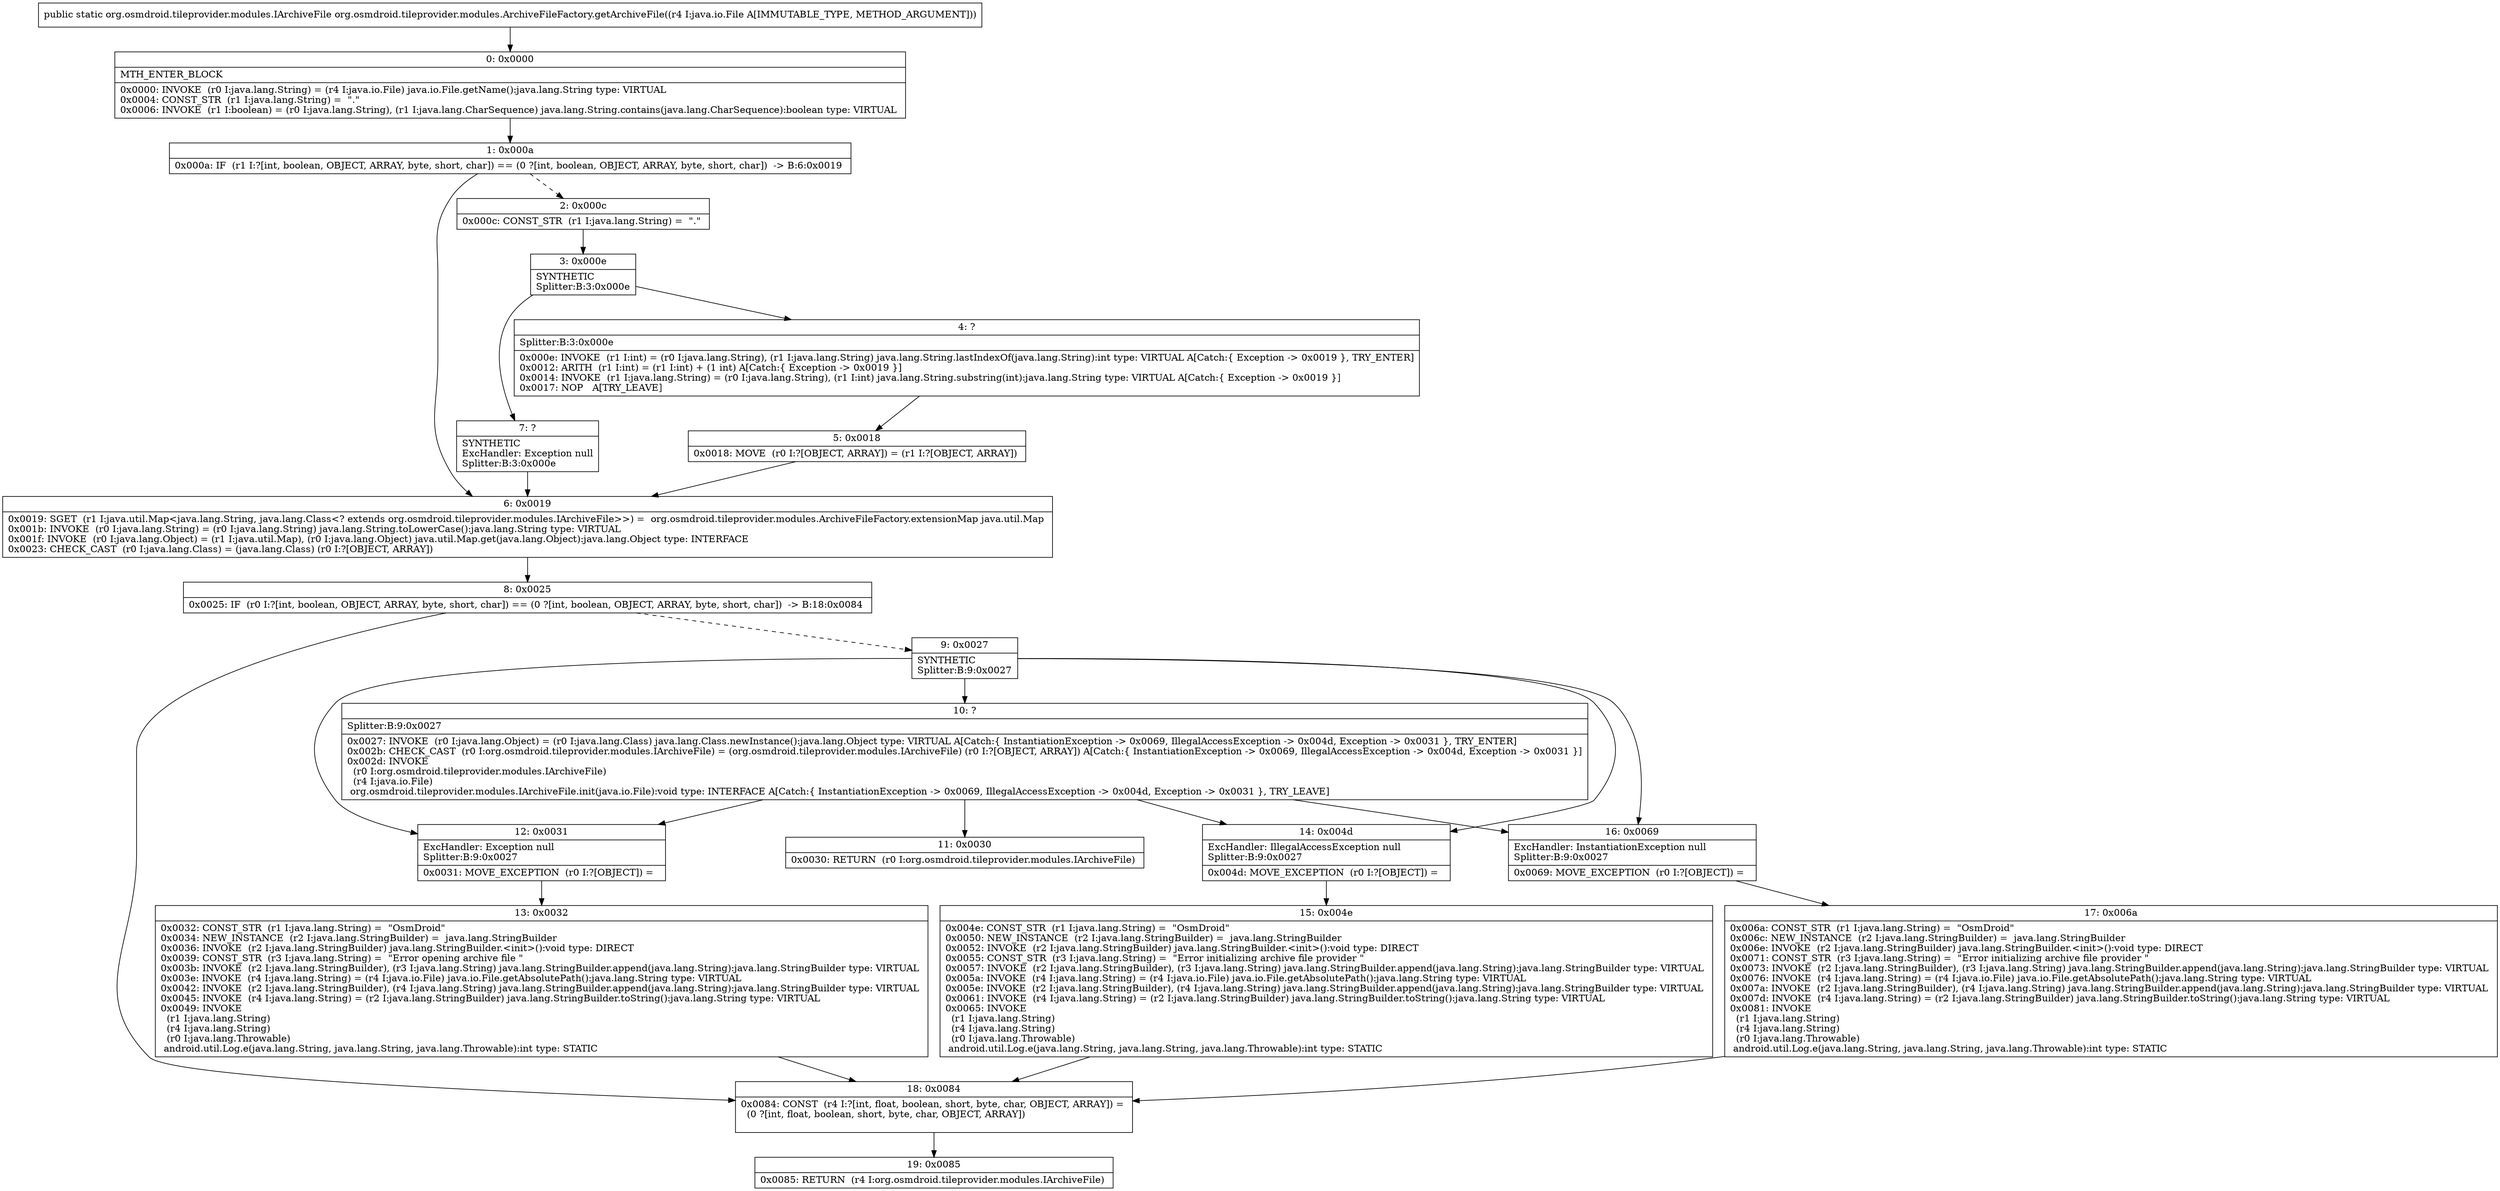 digraph "CFG fororg.osmdroid.tileprovider.modules.ArchiveFileFactory.getArchiveFile(Ljava\/io\/File;)Lorg\/osmdroid\/tileprovider\/modules\/IArchiveFile;" {
Node_0 [shape=record,label="{0\:\ 0x0000|MTH_ENTER_BLOCK\l|0x0000: INVOKE  (r0 I:java.lang.String) = (r4 I:java.io.File) java.io.File.getName():java.lang.String type: VIRTUAL \l0x0004: CONST_STR  (r1 I:java.lang.String) =  \".\" \l0x0006: INVOKE  (r1 I:boolean) = (r0 I:java.lang.String), (r1 I:java.lang.CharSequence) java.lang.String.contains(java.lang.CharSequence):boolean type: VIRTUAL \l}"];
Node_1 [shape=record,label="{1\:\ 0x000a|0x000a: IF  (r1 I:?[int, boolean, OBJECT, ARRAY, byte, short, char]) == (0 ?[int, boolean, OBJECT, ARRAY, byte, short, char])  \-\> B:6:0x0019 \l}"];
Node_2 [shape=record,label="{2\:\ 0x000c|0x000c: CONST_STR  (r1 I:java.lang.String) =  \".\" \l}"];
Node_3 [shape=record,label="{3\:\ 0x000e|SYNTHETIC\lSplitter:B:3:0x000e\l}"];
Node_4 [shape=record,label="{4\:\ ?|Splitter:B:3:0x000e\l|0x000e: INVOKE  (r1 I:int) = (r0 I:java.lang.String), (r1 I:java.lang.String) java.lang.String.lastIndexOf(java.lang.String):int type: VIRTUAL A[Catch:\{ Exception \-\> 0x0019 \}, TRY_ENTER]\l0x0012: ARITH  (r1 I:int) = (r1 I:int) + (1 int) A[Catch:\{ Exception \-\> 0x0019 \}]\l0x0014: INVOKE  (r1 I:java.lang.String) = (r0 I:java.lang.String), (r1 I:int) java.lang.String.substring(int):java.lang.String type: VIRTUAL A[Catch:\{ Exception \-\> 0x0019 \}]\l0x0017: NOP   A[TRY_LEAVE]\l}"];
Node_5 [shape=record,label="{5\:\ 0x0018|0x0018: MOVE  (r0 I:?[OBJECT, ARRAY]) = (r1 I:?[OBJECT, ARRAY]) \l}"];
Node_6 [shape=record,label="{6\:\ 0x0019|0x0019: SGET  (r1 I:java.util.Map\<java.lang.String, java.lang.Class\<? extends org.osmdroid.tileprovider.modules.IArchiveFile\>\>) =  org.osmdroid.tileprovider.modules.ArchiveFileFactory.extensionMap java.util.Map \l0x001b: INVOKE  (r0 I:java.lang.String) = (r0 I:java.lang.String) java.lang.String.toLowerCase():java.lang.String type: VIRTUAL \l0x001f: INVOKE  (r0 I:java.lang.Object) = (r1 I:java.util.Map), (r0 I:java.lang.Object) java.util.Map.get(java.lang.Object):java.lang.Object type: INTERFACE \l0x0023: CHECK_CAST  (r0 I:java.lang.Class) = (java.lang.Class) (r0 I:?[OBJECT, ARRAY]) \l}"];
Node_7 [shape=record,label="{7\:\ ?|SYNTHETIC\lExcHandler: Exception null\lSplitter:B:3:0x000e\l}"];
Node_8 [shape=record,label="{8\:\ 0x0025|0x0025: IF  (r0 I:?[int, boolean, OBJECT, ARRAY, byte, short, char]) == (0 ?[int, boolean, OBJECT, ARRAY, byte, short, char])  \-\> B:18:0x0084 \l}"];
Node_9 [shape=record,label="{9\:\ 0x0027|SYNTHETIC\lSplitter:B:9:0x0027\l}"];
Node_10 [shape=record,label="{10\:\ ?|Splitter:B:9:0x0027\l|0x0027: INVOKE  (r0 I:java.lang.Object) = (r0 I:java.lang.Class) java.lang.Class.newInstance():java.lang.Object type: VIRTUAL A[Catch:\{ InstantiationException \-\> 0x0069, IllegalAccessException \-\> 0x004d, Exception \-\> 0x0031 \}, TRY_ENTER]\l0x002b: CHECK_CAST  (r0 I:org.osmdroid.tileprovider.modules.IArchiveFile) = (org.osmdroid.tileprovider.modules.IArchiveFile) (r0 I:?[OBJECT, ARRAY]) A[Catch:\{ InstantiationException \-\> 0x0069, IllegalAccessException \-\> 0x004d, Exception \-\> 0x0031 \}]\l0x002d: INVOKE  \l  (r0 I:org.osmdroid.tileprovider.modules.IArchiveFile)\l  (r4 I:java.io.File)\l org.osmdroid.tileprovider.modules.IArchiveFile.init(java.io.File):void type: INTERFACE A[Catch:\{ InstantiationException \-\> 0x0069, IllegalAccessException \-\> 0x004d, Exception \-\> 0x0031 \}, TRY_LEAVE]\l}"];
Node_11 [shape=record,label="{11\:\ 0x0030|0x0030: RETURN  (r0 I:org.osmdroid.tileprovider.modules.IArchiveFile) \l}"];
Node_12 [shape=record,label="{12\:\ 0x0031|ExcHandler: Exception null\lSplitter:B:9:0x0027\l|0x0031: MOVE_EXCEPTION  (r0 I:?[OBJECT]) =  \l}"];
Node_13 [shape=record,label="{13\:\ 0x0032|0x0032: CONST_STR  (r1 I:java.lang.String) =  \"OsmDroid\" \l0x0034: NEW_INSTANCE  (r2 I:java.lang.StringBuilder) =  java.lang.StringBuilder \l0x0036: INVOKE  (r2 I:java.lang.StringBuilder) java.lang.StringBuilder.\<init\>():void type: DIRECT \l0x0039: CONST_STR  (r3 I:java.lang.String) =  \"Error opening archive file \" \l0x003b: INVOKE  (r2 I:java.lang.StringBuilder), (r3 I:java.lang.String) java.lang.StringBuilder.append(java.lang.String):java.lang.StringBuilder type: VIRTUAL \l0x003e: INVOKE  (r4 I:java.lang.String) = (r4 I:java.io.File) java.io.File.getAbsolutePath():java.lang.String type: VIRTUAL \l0x0042: INVOKE  (r2 I:java.lang.StringBuilder), (r4 I:java.lang.String) java.lang.StringBuilder.append(java.lang.String):java.lang.StringBuilder type: VIRTUAL \l0x0045: INVOKE  (r4 I:java.lang.String) = (r2 I:java.lang.StringBuilder) java.lang.StringBuilder.toString():java.lang.String type: VIRTUAL \l0x0049: INVOKE  \l  (r1 I:java.lang.String)\l  (r4 I:java.lang.String)\l  (r0 I:java.lang.Throwable)\l android.util.Log.e(java.lang.String, java.lang.String, java.lang.Throwable):int type: STATIC \l}"];
Node_14 [shape=record,label="{14\:\ 0x004d|ExcHandler: IllegalAccessException null\lSplitter:B:9:0x0027\l|0x004d: MOVE_EXCEPTION  (r0 I:?[OBJECT]) =  \l}"];
Node_15 [shape=record,label="{15\:\ 0x004e|0x004e: CONST_STR  (r1 I:java.lang.String) =  \"OsmDroid\" \l0x0050: NEW_INSTANCE  (r2 I:java.lang.StringBuilder) =  java.lang.StringBuilder \l0x0052: INVOKE  (r2 I:java.lang.StringBuilder) java.lang.StringBuilder.\<init\>():void type: DIRECT \l0x0055: CONST_STR  (r3 I:java.lang.String) =  \"Error initializing archive file provider \" \l0x0057: INVOKE  (r2 I:java.lang.StringBuilder), (r3 I:java.lang.String) java.lang.StringBuilder.append(java.lang.String):java.lang.StringBuilder type: VIRTUAL \l0x005a: INVOKE  (r4 I:java.lang.String) = (r4 I:java.io.File) java.io.File.getAbsolutePath():java.lang.String type: VIRTUAL \l0x005e: INVOKE  (r2 I:java.lang.StringBuilder), (r4 I:java.lang.String) java.lang.StringBuilder.append(java.lang.String):java.lang.StringBuilder type: VIRTUAL \l0x0061: INVOKE  (r4 I:java.lang.String) = (r2 I:java.lang.StringBuilder) java.lang.StringBuilder.toString():java.lang.String type: VIRTUAL \l0x0065: INVOKE  \l  (r1 I:java.lang.String)\l  (r4 I:java.lang.String)\l  (r0 I:java.lang.Throwable)\l android.util.Log.e(java.lang.String, java.lang.String, java.lang.Throwable):int type: STATIC \l}"];
Node_16 [shape=record,label="{16\:\ 0x0069|ExcHandler: InstantiationException null\lSplitter:B:9:0x0027\l|0x0069: MOVE_EXCEPTION  (r0 I:?[OBJECT]) =  \l}"];
Node_17 [shape=record,label="{17\:\ 0x006a|0x006a: CONST_STR  (r1 I:java.lang.String) =  \"OsmDroid\" \l0x006c: NEW_INSTANCE  (r2 I:java.lang.StringBuilder) =  java.lang.StringBuilder \l0x006e: INVOKE  (r2 I:java.lang.StringBuilder) java.lang.StringBuilder.\<init\>():void type: DIRECT \l0x0071: CONST_STR  (r3 I:java.lang.String) =  \"Error initializing archive file provider \" \l0x0073: INVOKE  (r2 I:java.lang.StringBuilder), (r3 I:java.lang.String) java.lang.StringBuilder.append(java.lang.String):java.lang.StringBuilder type: VIRTUAL \l0x0076: INVOKE  (r4 I:java.lang.String) = (r4 I:java.io.File) java.io.File.getAbsolutePath():java.lang.String type: VIRTUAL \l0x007a: INVOKE  (r2 I:java.lang.StringBuilder), (r4 I:java.lang.String) java.lang.StringBuilder.append(java.lang.String):java.lang.StringBuilder type: VIRTUAL \l0x007d: INVOKE  (r4 I:java.lang.String) = (r2 I:java.lang.StringBuilder) java.lang.StringBuilder.toString():java.lang.String type: VIRTUAL \l0x0081: INVOKE  \l  (r1 I:java.lang.String)\l  (r4 I:java.lang.String)\l  (r0 I:java.lang.Throwable)\l android.util.Log.e(java.lang.String, java.lang.String, java.lang.Throwable):int type: STATIC \l}"];
Node_18 [shape=record,label="{18\:\ 0x0084|0x0084: CONST  (r4 I:?[int, float, boolean, short, byte, char, OBJECT, ARRAY]) = \l  (0 ?[int, float, boolean, short, byte, char, OBJECT, ARRAY])\l \l}"];
Node_19 [shape=record,label="{19\:\ 0x0085|0x0085: RETURN  (r4 I:org.osmdroid.tileprovider.modules.IArchiveFile) \l}"];
MethodNode[shape=record,label="{public static org.osmdroid.tileprovider.modules.IArchiveFile org.osmdroid.tileprovider.modules.ArchiveFileFactory.getArchiveFile((r4 I:java.io.File A[IMMUTABLE_TYPE, METHOD_ARGUMENT])) }"];
MethodNode -> Node_0;
Node_0 -> Node_1;
Node_1 -> Node_2[style=dashed];
Node_1 -> Node_6;
Node_2 -> Node_3;
Node_3 -> Node_4;
Node_3 -> Node_7;
Node_4 -> Node_5;
Node_5 -> Node_6;
Node_6 -> Node_8;
Node_7 -> Node_6;
Node_8 -> Node_9[style=dashed];
Node_8 -> Node_18;
Node_9 -> Node_10;
Node_9 -> Node_16;
Node_9 -> Node_14;
Node_9 -> Node_12;
Node_10 -> Node_11;
Node_10 -> Node_16;
Node_10 -> Node_14;
Node_10 -> Node_12;
Node_12 -> Node_13;
Node_13 -> Node_18;
Node_14 -> Node_15;
Node_15 -> Node_18;
Node_16 -> Node_17;
Node_17 -> Node_18;
Node_18 -> Node_19;
}

